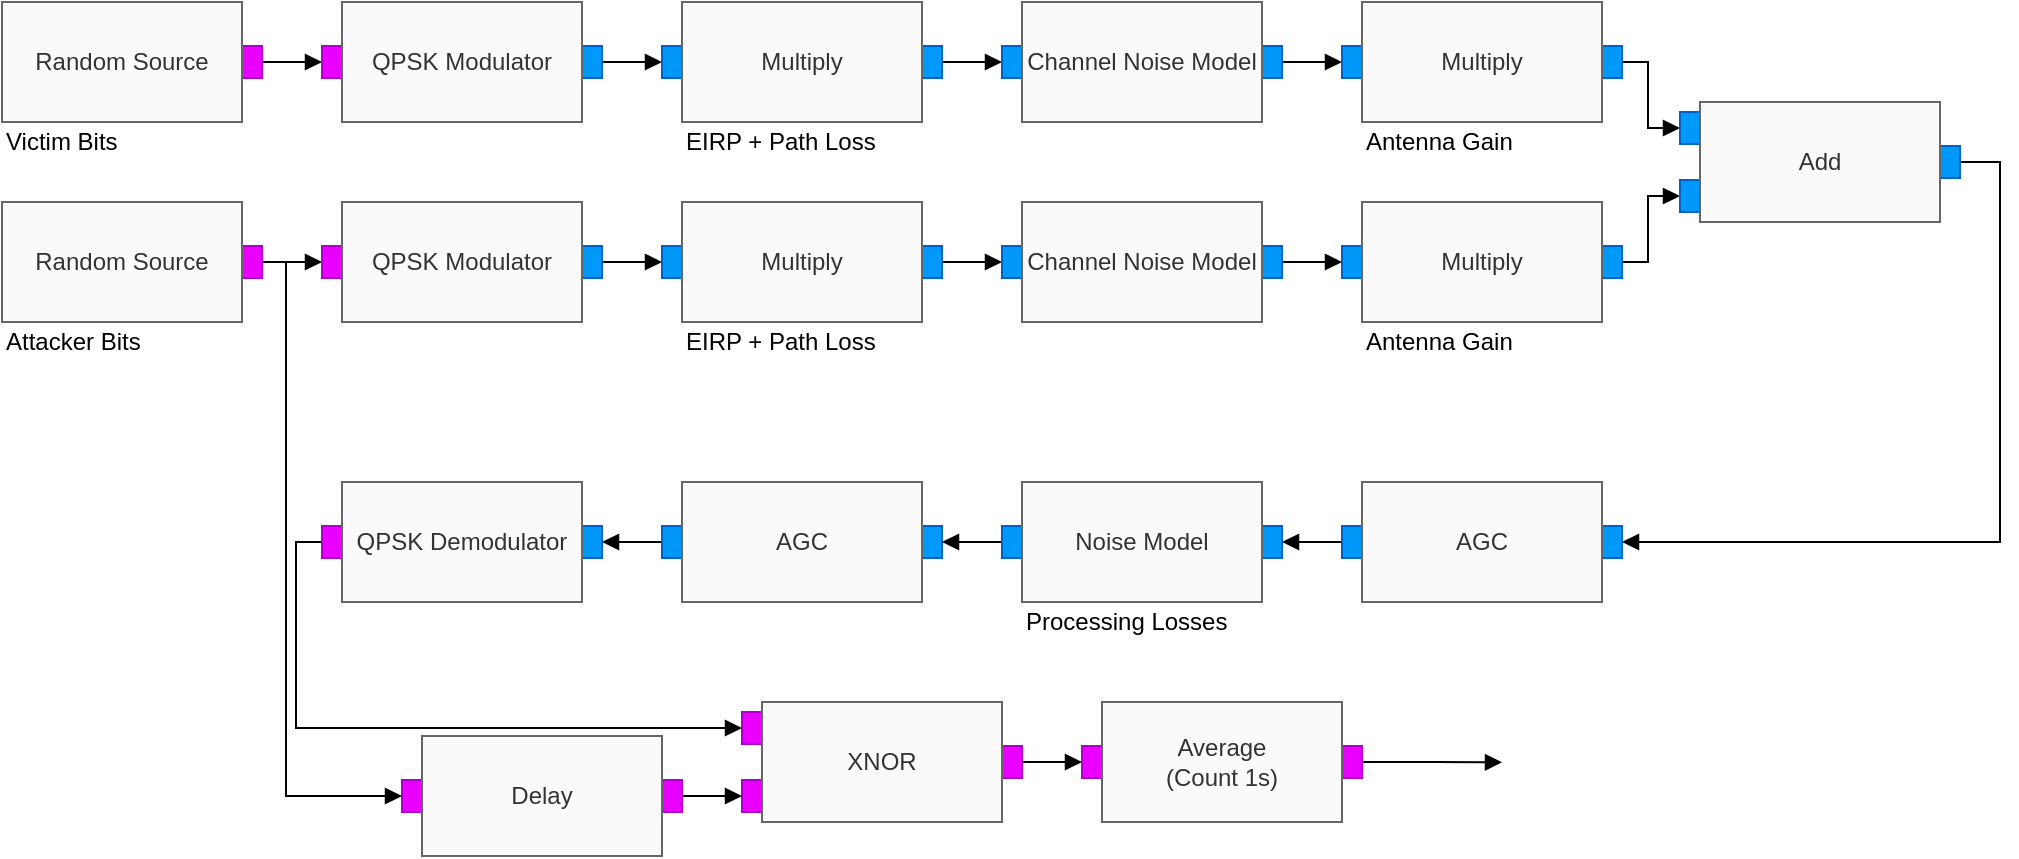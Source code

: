 <mxfile version="17.4.2" type="device"><diagram id="TV8iifc5rluROBvuqGhH" name="Page-1"><mxGraphModel dx="1797" dy="1054" grid="0" gridSize="10" guides="1" tooltips="1" connect="1" arrows="1" fold="1" page="1" pageScale="1" pageWidth="1169" pageHeight="827" background="none" math="0" shadow="0"><root><mxCell id="0"/><mxCell id="1" parent="0"/><mxCell id="0P4vRRFsGdXwS1pwYcjD-59" value="" style="rounded=0;whiteSpace=wrap;html=1;fillColor=#e900ff;strokeColor=#ad00ca;" vertex="1" parent="1"><mxGeometry x="530" y="469" width="10" height="16" as="geometry"/></mxCell><mxCell id="0P4vRRFsGdXwS1pwYcjD-84" value="" style="rounded=0;whiteSpace=wrap;html=1;fillColor=#e900ff;strokeColor=#ad00ca;" vertex="1" parent="1"><mxGeometry x="530" y="435" width="10" height="16" as="geometry"/></mxCell><mxCell id="0P4vRRFsGdXwS1pwYcjD-80" value="" style="rounded=0;whiteSpace=wrap;html=1;fillColor=#e900ff;strokeColor=#ad00ca;" vertex="1" parent="1"><mxGeometry x="360" y="469" width="10" height="16" as="geometry"/></mxCell><mxCell id="0P4vRRFsGdXwS1pwYcjD-87" style="edgeStyle=orthogonalEdgeStyle;rounded=0;orthogonalLoop=1;jettySize=auto;html=1;exitX=1;exitY=0.5;exitDx=0;exitDy=0;entryX=0;entryY=0.5;entryDx=0;entryDy=0;endArrow=block;endFill=1;" edge="1" parent="1" source="0P4vRRFsGdXwS1pwYcjD-81" target="0P4vRRFsGdXwS1pwYcjD-59"><mxGeometry relative="1" as="geometry"/></mxCell><mxCell id="0P4vRRFsGdXwS1pwYcjD-81" value="" style="rounded=0;whiteSpace=wrap;html=1;fillColor=#e900ff;strokeColor=#ad00ca;" vertex="1" parent="1"><mxGeometry x="490" y="469" width="10" height="16" as="geometry"/></mxCell><mxCell id="0P4vRRFsGdXwS1pwYcjD-66" style="edgeStyle=orthogonalEdgeStyle;rounded=0;orthogonalLoop=1;jettySize=auto;html=1;exitX=1;exitY=0.5;exitDx=0;exitDy=0;entryX=0;entryY=0.5;entryDx=0;entryDy=0;endArrow=block;endFill=1;" edge="1" parent="1" source="0P4vRRFsGdXwS1pwYcjD-22" target="0P4vRRFsGdXwS1pwYcjD-25"><mxGeometry relative="1" as="geometry"/></mxCell><mxCell id="0P4vRRFsGdXwS1pwYcjD-22" value="" style="rounded=0;whiteSpace=wrap;html=1;fillColor=#e900ff;strokeColor=#ad00ca;" vertex="1" parent="1"><mxGeometry x="280" y="102" width="10" height="16" as="geometry"/></mxCell><mxCell id="0P4vRRFsGdXwS1pwYcjD-25" value="" style="rounded=0;whiteSpace=wrap;html=1;fillColor=#e900ff;strokeColor=#ad00ca;" vertex="1" parent="1"><mxGeometry x="320" y="102" width="10" height="16" as="geometry"/></mxCell><mxCell id="0P4vRRFsGdXwS1pwYcjD-73" style="edgeStyle=orthogonalEdgeStyle;rounded=0;orthogonalLoop=1;jettySize=auto;html=1;exitX=1;exitY=0.5;exitDx=0;exitDy=0;entryX=0;entryY=0.5;entryDx=0;entryDy=0;endArrow=block;endFill=1;" edge="1" parent="1" source="0P4vRRFsGdXwS1pwYcjD-26" target="0P4vRRFsGdXwS1pwYcjD-27"><mxGeometry relative="1" as="geometry"/></mxCell><mxCell id="0P4vRRFsGdXwS1pwYcjD-86" style="edgeStyle=orthogonalEdgeStyle;rounded=0;orthogonalLoop=1;jettySize=auto;html=1;exitX=1;exitY=0.5;exitDx=0;exitDy=0;entryX=0;entryY=0.5;entryDx=0;entryDy=0;endArrow=block;endFill=1;" edge="1" parent="1" source="0P4vRRFsGdXwS1pwYcjD-26" target="0P4vRRFsGdXwS1pwYcjD-80"><mxGeometry relative="1" as="geometry"><Array as="points"><mxPoint x="302" y="210"/><mxPoint x="302" y="477"/></Array></mxGeometry></mxCell><mxCell id="0P4vRRFsGdXwS1pwYcjD-26" value="" style="rounded=0;whiteSpace=wrap;html=1;fillColor=#e900ff;strokeColor=#ad00ca;" vertex="1" parent="1"><mxGeometry x="280" y="202" width="10" height="16" as="geometry"/></mxCell><mxCell id="0P4vRRFsGdXwS1pwYcjD-27" value="" style="rounded=0;whiteSpace=wrap;html=1;fillColor=#e900ff;strokeColor=#ad00ca;" vertex="1" parent="1"><mxGeometry x="320" y="202" width="10" height="16" as="geometry"/></mxCell><mxCell id="0P4vRRFsGdXwS1pwYcjD-67" style="edgeStyle=orthogonalEdgeStyle;rounded=0;orthogonalLoop=1;jettySize=auto;html=1;exitX=1;exitY=0.5;exitDx=0;exitDy=0;entryX=0;entryY=0.5;entryDx=0;entryDy=0;endArrow=block;endFill=1;" edge="1" parent="1" source="0P4vRRFsGdXwS1pwYcjD-31" target="0P4vRRFsGdXwS1pwYcjD-32"><mxGeometry relative="1" as="geometry"/></mxCell><mxCell id="0P4vRRFsGdXwS1pwYcjD-31" value="" style="rounded=0;whiteSpace=wrap;html=1;fillColor=#0099FA;strokeColor=#0062c4;" vertex="1" parent="1"><mxGeometry x="450" y="102" width="10" height="16" as="geometry"/></mxCell><mxCell id="0P4vRRFsGdXwS1pwYcjD-32" value="" style="rounded=0;whiteSpace=wrap;html=1;fillColor=#0099FA;strokeColor=#0062c4;" vertex="1" parent="1"><mxGeometry x="490" y="102" width="10" height="16" as="geometry"/></mxCell><mxCell id="0P4vRRFsGdXwS1pwYcjD-74" style="edgeStyle=orthogonalEdgeStyle;rounded=0;orthogonalLoop=1;jettySize=auto;html=1;exitX=1;exitY=0.5;exitDx=0;exitDy=0;entryX=0;entryY=0.5;entryDx=0;entryDy=0;endArrow=block;endFill=1;" edge="1" parent="1" source="0P4vRRFsGdXwS1pwYcjD-33" target="0P4vRRFsGdXwS1pwYcjD-34"><mxGeometry relative="1" as="geometry"/></mxCell><mxCell id="0P4vRRFsGdXwS1pwYcjD-33" value="" style="rounded=0;whiteSpace=wrap;html=1;fillColor=#0099FA;strokeColor=#0062c4;" vertex="1" parent="1"><mxGeometry x="450" y="202" width="10" height="16" as="geometry"/></mxCell><mxCell id="0P4vRRFsGdXwS1pwYcjD-34" value="" style="rounded=0;whiteSpace=wrap;html=1;fillColor=#0099FA;strokeColor=#0062c4;" vertex="1" parent="1"><mxGeometry x="490" y="202" width="10" height="16" as="geometry"/></mxCell><mxCell id="0P4vRRFsGdXwS1pwYcjD-68" style="edgeStyle=orthogonalEdgeStyle;rounded=0;orthogonalLoop=1;jettySize=auto;html=1;exitX=1;exitY=0.5;exitDx=0;exitDy=0;entryX=0;entryY=0.5;entryDx=0;entryDy=0;endArrow=block;endFill=1;" edge="1" parent="1" source="0P4vRRFsGdXwS1pwYcjD-35" target="0P4vRRFsGdXwS1pwYcjD-36"><mxGeometry relative="1" as="geometry"/></mxCell><mxCell id="0P4vRRFsGdXwS1pwYcjD-35" value="" style="rounded=0;whiteSpace=wrap;html=1;fillColor=#0099FA;strokeColor=#0062c4;" vertex="1" parent="1"><mxGeometry x="620" y="102" width="10" height="16" as="geometry"/></mxCell><mxCell id="0P4vRRFsGdXwS1pwYcjD-36" value="" style="rounded=0;whiteSpace=wrap;html=1;fillColor=#0099FA;strokeColor=#0062c4;" vertex="1" parent="1"><mxGeometry x="660" y="102" width="10" height="16" as="geometry"/></mxCell><mxCell id="0P4vRRFsGdXwS1pwYcjD-75" style="edgeStyle=orthogonalEdgeStyle;rounded=0;orthogonalLoop=1;jettySize=auto;html=1;exitX=1;exitY=0.5;exitDx=0;exitDy=0;entryX=0;entryY=0.5;entryDx=0;entryDy=0;endArrow=block;endFill=1;" edge="1" parent="1" source="0P4vRRFsGdXwS1pwYcjD-37" target="0P4vRRFsGdXwS1pwYcjD-38"><mxGeometry relative="1" as="geometry"/></mxCell><mxCell id="0P4vRRFsGdXwS1pwYcjD-37" value="" style="rounded=0;whiteSpace=wrap;html=1;fillColor=#0099FA;strokeColor=#0062c4;" vertex="1" parent="1"><mxGeometry x="620" y="202" width="10" height="16" as="geometry"/></mxCell><mxCell id="0P4vRRFsGdXwS1pwYcjD-38" value="" style="rounded=0;whiteSpace=wrap;html=1;fillColor=#0099FA;strokeColor=#0062c4;" vertex="1" parent="1"><mxGeometry x="660" y="202" width="10" height="16" as="geometry"/></mxCell><mxCell id="0P4vRRFsGdXwS1pwYcjD-69" style="edgeStyle=orthogonalEdgeStyle;rounded=0;orthogonalLoop=1;jettySize=auto;html=1;exitX=1;exitY=0.5;exitDx=0;exitDy=0;entryX=0;entryY=0.5;entryDx=0;entryDy=0;endArrow=block;endFill=1;" edge="1" parent="1" source="0P4vRRFsGdXwS1pwYcjD-39" target="0P4vRRFsGdXwS1pwYcjD-40"><mxGeometry relative="1" as="geometry"/></mxCell><mxCell id="0P4vRRFsGdXwS1pwYcjD-39" value="" style="rounded=0;whiteSpace=wrap;html=1;fillColor=#0099FA;strokeColor=#0062c4;" vertex="1" parent="1"><mxGeometry x="790" y="102" width="10" height="16" as="geometry"/></mxCell><mxCell id="0P4vRRFsGdXwS1pwYcjD-40" value="" style="rounded=0;whiteSpace=wrap;html=1;fillColor=#0099FA;strokeColor=#0062c4;" vertex="1" parent="1"><mxGeometry x="830" y="102" width="10" height="16" as="geometry"/></mxCell><mxCell id="0P4vRRFsGdXwS1pwYcjD-76" style="edgeStyle=orthogonalEdgeStyle;rounded=0;orthogonalLoop=1;jettySize=auto;html=1;exitX=1;exitY=0.5;exitDx=0;exitDy=0;entryX=0;entryY=0.5;entryDx=0;entryDy=0;endArrow=block;endFill=1;" edge="1" parent="1" source="0P4vRRFsGdXwS1pwYcjD-41" target="0P4vRRFsGdXwS1pwYcjD-42"><mxGeometry relative="1" as="geometry"/></mxCell><mxCell id="0P4vRRFsGdXwS1pwYcjD-41" value="" style="rounded=0;whiteSpace=wrap;html=1;fillColor=#0099FA;strokeColor=#0062c4;" vertex="1" parent="1"><mxGeometry x="790" y="202" width="10" height="16" as="geometry"/></mxCell><mxCell id="0P4vRRFsGdXwS1pwYcjD-42" value="" style="rounded=0;whiteSpace=wrap;html=1;fillColor=#0099FA;strokeColor=#0062c4;" vertex="1" parent="1"><mxGeometry x="830" y="202" width="10" height="16" as="geometry"/></mxCell><mxCell id="0P4vRRFsGdXwS1pwYcjD-70" style="edgeStyle=orthogonalEdgeStyle;rounded=0;orthogonalLoop=1;jettySize=auto;html=1;exitX=1;exitY=0.5;exitDx=0;exitDy=0;entryX=0;entryY=0.5;entryDx=0;entryDy=0;endArrow=block;endFill=1;" edge="1" parent="1" source="0P4vRRFsGdXwS1pwYcjD-43" target="0P4vRRFsGdXwS1pwYcjD-45"><mxGeometry relative="1" as="geometry"><Array as="points"><mxPoint x="983" y="110"/><mxPoint x="983" y="143"/></Array></mxGeometry></mxCell><mxCell id="0P4vRRFsGdXwS1pwYcjD-43" value="" style="rounded=0;whiteSpace=wrap;html=1;fillColor=#0099FA;strokeColor=#0062c4;" vertex="1" parent="1"><mxGeometry x="960" y="102" width="10" height="16" as="geometry"/></mxCell><mxCell id="0P4vRRFsGdXwS1pwYcjD-71" style="edgeStyle=orthogonalEdgeStyle;rounded=0;orthogonalLoop=1;jettySize=auto;html=1;exitX=1;exitY=0.5;exitDx=0;exitDy=0;entryX=0;entryY=0.5;entryDx=0;entryDy=0;endArrow=block;endFill=1;" edge="1" parent="1" source="0P4vRRFsGdXwS1pwYcjD-44" target="0P4vRRFsGdXwS1pwYcjD-46"><mxGeometry relative="1" as="geometry"><Array as="points"><mxPoint x="983" y="210"/><mxPoint x="983" y="177"/></Array></mxGeometry></mxCell><mxCell id="0P4vRRFsGdXwS1pwYcjD-44" value="" style="rounded=0;whiteSpace=wrap;html=1;fillColor=#0099FA;strokeColor=#0062c4;" vertex="1" parent="1"><mxGeometry x="960" y="202" width="10" height="16" as="geometry"/></mxCell><mxCell id="0P4vRRFsGdXwS1pwYcjD-45" value="" style="rounded=0;whiteSpace=wrap;html=1;fillColor=#0099FA;strokeColor=#0062c4;" vertex="1" parent="1"><mxGeometry x="999" y="135" width="10" height="16" as="geometry"/></mxCell><mxCell id="0P4vRRFsGdXwS1pwYcjD-46" value="" style="rounded=0;whiteSpace=wrap;html=1;fillColor=#0099FA;strokeColor=#0062c4;" vertex="1" parent="1"><mxGeometry x="999" y="169" width="10" height="16" as="geometry"/></mxCell><mxCell id="0P4vRRFsGdXwS1pwYcjD-72" style="edgeStyle=orthogonalEdgeStyle;rounded=0;orthogonalLoop=1;jettySize=auto;html=1;exitX=1;exitY=0.5;exitDx=0;exitDy=0;entryX=1;entryY=0.5;entryDx=0;entryDy=0;endArrow=block;endFill=1;" edge="1" parent="1" source="0P4vRRFsGdXwS1pwYcjD-47" target="0P4vRRFsGdXwS1pwYcjD-48"><mxGeometry relative="1" as="geometry"/></mxCell><mxCell id="0P4vRRFsGdXwS1pwYcjD-47" value="" style="rounded=0;whiteSpace=wrap;html=1;fillColor=#0099FA;strokeColor=#0062c4;" vertex="1" parent="1"><mxGeometry x="1129" y="152" width="10" height="16" as="geometry"/></mxCell><mxCell id="0P4vRRFsGdXwS1pwYcjD-48" value="" style="rounded=0;whiteSpace=wrap;html=1;fillColor=#0099FA;strokeColor=#0062c4;" vertex="1" parent="1"><mxGeometry x="960" y="342" width="10" height="16" as="geometry"/></mxCell><mxCell id="0P4vRRFsGdXwS1pwYcjD-50" value="" style="rounded=0;whiteSpace=wrap;html=1;fillColor=#0099FA;strokeColor=#0062c4;" vertex="1" parent="1"><mxGeometry x="790" y="342" width="10" height="16" as="geometry"/></mxCell><mxCell id="0P4vRRFsGdXwS1pwYcjD-77" style="edgeStyle=orthogonalEdgeStyle;rounded=0;orthogonalLoop=1;jettySize=auto;html=1;exitX=0;exitY=0.5;exitDx=0;exitDy=0;entryX=1;entryY=0.5;entryDx=0;entryDy=0;endArrow=block;endFill=1;" edge="1" parent="1" source="0P4vRRFsGdXwS1pwYcjD-51" target="0P4vRRFsGdXwS1pwYcjD-50"><mxGeometry relative="1" as="geometry"/></mxCell><mxCell id="0P4vRRFsGdXwS1pwYcjD-51" value="" style="rounded=0;whiteSpace=wrap;html=1;fillColor=#0099FA;strokeColor=#0062c4;" vertex="1" parent="1"><mxGeometry x="830" y="342" width="10" height="16" as="geometry"/></mxCell><mxCell id="0P4vRRFsGdXwS1pwYcjD-52" value="" style="rounded=0;whiteSpace=wrap;html=1;fillColor=#0099FA;strokeColor=#0062c4;" vertex="1" parent="1"><mxGeometry x="620" y="342" width="10" height="16" as="geometry"/></mxCell><mxCell id="0P4vRRFsGdXwS1pwYcjD-78" style="edgeStyle=orthogonalEdgeStyle;rounded=0;orthogonalLoop=1;jettySize=auto;html=1;exitX=0;exitY=0.5;exitDx=0;exitDy=0;entryX=1;entryY=0.5;entryDx=0;entryDy=0;endArrow=block;endFill=1;" edge="1" parent="1" source="0P4vRRFsGdXwS1pwYcjD-53" target="0P4vRRFsGdXwS1pwYcjD-52"><mxGeometry relative="1" as="geometry"/></mxCell><mxCell id="0P4vRRFsGdXwS1pwYcjD-53" value="" style="rounded=0;whiteSpace=wrap;html=1;fillColor=#0099FA;strokeColor=#0062c4;" vertex="1" parent="1"><mxGeometry x="660" y="342" width="10" height="16" as="geometry"/></mxCell><mxCell id="0P4vRRFsGdXwS1pwYcjD-54" value="" style="rounded=0;whiteSpace=wrap;html=1;fillColor=#0099FA;strokeColor=#0062c4;" vertex="1" parent="1"><mxGeometry x="450" y="342" width="10" height="16" as="geometry"/></mxCell><mxCell id="0P4vRRFsGdXwS1pwYcjD-79" style="edgeStyle=orthogonalEdgeStyle;rounded=0;orthogonalLoop=1;jettySize=auto;html=1;exitX=0;exitY=0.5;exitDx=0;exitDy=0;entryX=1;entryY=0.5;entryDx=0;entryDy=0;endArrow=block;endFill=1;" edge="1" parent="1" source="0P4vRRFsGdXwS1pwYcjD-55" target="0P4vRRFsGdXwS1pwYcjD-54"><mxGeometry relative="1" as="geometry"/></mxCell><mxCell id="0P4vRRFsGdXwS1pwYcjD-55" value="" style="rounded=0;whiteSpace=wrap;html=1;fillColor=#0099FA;strokeColor=#0062c4;" vertex="1" parent="1"><mxGeometry x="490" y="342" width="10" height="16" as="geometry"/></mxCell><mxCell id="0P4vRRFsGdXwS1pwYcjD-85" style="edgeStyle=orthogonalEdgeStyle;rounded=0;orthogonalLoop=1;jettySize=auto;html=1;exitX=0;exitY=0.5;exitDx=0;exitDy=0;entryX=0;entryY=0.5;entryDx=0;entryDy=0;endArrow=block;endFill=1;" edge="1" parent="1" source="0P4vRRFsGdXwS1pwYcjD-57" target="0P4vRRFsGdXwS1pwYcjD-84"><mxGeometry relative="1" as="geometry"><Array as="points"><mxPoint x="307" y="350"/><mxPoint x="307" y="443"/></Array></mxGeometry></mxCell><mxCell id="0P4vRRFsGdXwS1pwYcjD-57" value="" style="rounded=0;whiteSpace=wrap;html=1;fillColor=#e900ff;strokeColor=#ad00ca;" vertex="1" parent="1"><mxGeometry x="320" y="342" width="10" height="16" as="geometry"/></mxCell><mxCell id="0P4vRRFsGdXwS1pwYcjD-88" style="edgeStyle=orthogonalEdgeStyle;rounded=0;orthogonalLoop=1;jettySize=auto;html=1;exitX=1;exitY=0.5;exitDx=0;exitDy=0;entryX=0;entryY=0.5;entryDx=0;entryDy=0;endArrow=block;endFill=1;" edge="1" parent="1" source="0P4vRRFsGdXwS1pwYcjD-60" target="0P4vRRFsGdXwS1pwYcjD-61"><mxGeometry relative="1" as="geometry"/></mxCell><mxCell id="0P4vRRFsGdXwS1pwYcjD-60" value="" style="rounded=0;whiteSpace=wrap;html=1;fillColor=#e900ff;strokeColor=#ad00ca;" vertex="1" parent="1"><mxGeometry x="660" y="452" width="10" height="16" as="geometry"/></mxCell><mxCell id="0P4vRRFsGdXwS1pwYcjD-61" value="" style="rounded=0;whiteSpace=wrap;html=1;fillColor=#e900ff;strokeColor=#ad00ca;" vertex="1" parent="1"><mxGeometry x="700" y="452" width="10" height="16" as="geometry"/></mxCell><mxCell id="0P4vRRFsGdXwS1pwYcjD-89" style="edgeStyle=orthogonalEdgeStyle;rounded=0;orthogonalLoop=1;jettySize=auto;html=1;exitX=1;exitY=0.5;exitDx=0;exitDy=0;endArrow=block;endFill=1;" edge="1" parent="1" source="0P4vRRFsGdXwS1pwYcjD-62"><mxGeometry relative="1" as="geometry"><mxPoint x="910" y="460.186" as="targetPoint"/></mxGeometry></mxCell><mxCell id="0P4vRRFsGdXwS1pwYcjD-62" value="" style="rounded=0;whiteSpace=wrap;html=1;fillColor=#e900ff;strokeColor=#ad00ca;" vertex="1" parent="1"><mxGeometry x="830" y="452" width="10" height="16" as="geometry"/></mxCell><mxCell id="0P4vRRFsGdXwS1pwYcjD-1" value="Random Source" style="rounded=0;whiteSpace=wrap;html=1;fillColor=#FAFAFA;fontColor=#333333;strokeColor=#666666;" vertex="1" parent="1"><mxGeometry x="160" y="80" width="120" height="60" as="geometry"/></mxCell><mxCell id="0P4vRRFsGdXwS1pwYcjD-2" value="Random Source" style="rounded=0;whiteSpace=wrap;html=1;fillColor=#FAFAFA;fontColor=#333333;strokeColor=#666666;" vertex="1" parent="1"><mxGeometry x="160" y="180" width="120" height="60" as="geometry"/></mxCell><mxCell id="0P4vRRFsGdXwS1pwYcjD-5" value="QPSK Modulator" style="rounded=0;whiteSpace=wrap;html=1;fillColor=#FAFAFA;fontColor=#333333;strokeColor=#666666;" vertex="1" parent="1"><mxGeometry x="330" y="80" width="120" height="60" as="geometry"/></mxCell><mxCell id="0P4vRRFsGdXwS1pwYcjD-6" value="QPSK Modulator" style="rounded=0;whiteSpace=wrap;html=1;fillColor=#FAFAFA;fontColor=#333333;strokeColor=#666666;" vertex="1" parent="1"><mxGeometry x="330" y="180" width="120" height="60" as="geometry"/></mxCell><mxCell id="0P4vRRFsGdXwS1pwYcjD-7" value="Multiply" style="rounded=0;whiteSpace=wrap;html=1;fillColor=#FAFAFA;fontColor=#333333;strokeColor=#666666;" vertex="1" parent="1"><mxGeometry x="500" y="80" width="120" height="60" as="geometry"/></mxCell><mxCell id="0P4vRRFsGdXwS1pwYcjD-8" value="Multiply" style="rounded=0;whiteSpace=wrap;html=1;fillColor=#FAFAFA;fontColor=#333333;strokeColor=#666666;" vertex="1" parent="1"><mxGeometry x="500" y="180" width="120" height="60" as="geometry"/></mxCell><mxCell id="0P4vRRFsGdXwS1pwYcjD-9" value="Channel Noise Model" style="rounded=0;whiteSpace=wrap;html=1;fillColor=#FAFAFA;fontColor=#333333;strokeColor=#666666;" vertex="1" parent="1"><mxGeometry x="670" y="80" width="120" height="60" as="geometry"/></mxCell><mxCell id="0P4vRRFsGdXwS1pwYcjD-10" value="Channel Noise Model" style="rounded=0;whiteSpace=wrap;html=1;fillColor=#FAFAFA;fontColor=#333333;strokeColor=#666666;" vertex="1" parent="1"><mxGeometry x="670" y="180" width="120" height="60" as="geometry"/></mxCell><mxCell id="0P4vRRFsGdXwS1pwYcjD-11" value="Multiply" style="rounded=0;whiteSpace=wrap;html=1;fillColor=#FAFAFA;fontColor=#333333;strokeColor=#666666;" vertex="1" parent="1"><mxGeometry x="840" y="80" width="120" height="60" as="geometry"/></mxCell><mxCell id="0P4vRRFsGdXwS1pwYcjD-12" value="Multiply" style="rounded=0;whiteSpace=wrap;html=1;fillColor=#FAFAFA;fontColor=#333333;strokeColor=#666666;" vertex="1" parent="1"><mxGeometry x="840" y="180" width="120" height="60" as="geometry"/></mxCell><mxCell id="0P4vRRFsGdXwS1pwYcjD-13" value="Add" style="rounded=0;whiteSpace=wrap;html=1;fillColor=#FAFAFA;fontColor=#333333;strokeColor=#666666;" vertex="1" parent="1"><mxGeometry x="1009" y="130" width="120" height="60" as="geometry"/></mxCell><mxCell id="0P4vRRFsGdXwS1pwYcjD-14" value="AGC" style="rounded=0;whiteSpace=wrap;html=1;fillColor=#FAFAFA;fontColor=#333333;strokeColor=#666666;" vertex="1" parent="1"><mxGeometry x="840" y="320" width="120" height="60" as="geometry"/></mxCell><mxCell id="0P4vRRFsGdXwS1pwYcjD-15" value="Noise Model" style="rounded=0;whiteSpace=wrap;html=1;fillColor=#FAFAFA;fontColor=#333333;strokeColor=#666666;" vertex="1" parent="1"><mxGeometry x="670" y="320" width="120" height="60" as="geometry"/></mxCell><mxCell id="0P4vRRFsGdXwS1pwYcjD-16" value="AGC" style="rounded=0;whiteSpace=wrap;html=1;fillColor=#FAFAFA;fontColor=#333333;strokeColor=#666666;" vertex="1" parent="1"><mxGeometry x="500" y="320" width="120" height="60" as="geometry"/></mxCell><mxCell id="0P4vRRFsGdXwS1pwYcjD-17" value="QPSK Demodulator" style="rounded=0;whiteSpace=wrap;html=1;fillColor=#FAFAFA;fontColor=#333333;strokeColor=#666666;" vertex="1" parent="1"><mxGeometry x="330" y="320" width="120" height="60" as="geometry"/></mxCell><mxCell id="0P4vRRFsGdXwS1pwYcjD-18" value="XNOR" style="rounded=0;whiteSpace=wrap;html=1;fillColor=#FAFAFA;fontColor=#333333;strokeColor=#666666;" vertex="1" parent="1"><mxGeometry x="540" y="430" width="120" height="60" as="geometry"/></mxCell><mxCell id="0P4vRRFsGdXwS1pwYcjD-20" value="Delay" style="rounded=0;whiteSpace=wrap;html=1;fillColor=#FAFAFA;fontColor=#333333;strokeColor=#666666;" vertex="1" parent="1"><mxGeometry x="370" y="447" width="120" height="60" as="geometry"/></mxCell><mxCell id="0P4vRRFsGdXwS1pwYcjD-21" value="Average&lt;br&gt;(Count 1s)" style="rounded=0;whiteSpace=wrap;html=1;fillColor=#FAFAFA;fontColor=#333333;strokeColor=#666666;" vertex="1" parent="1"><mxGeometry x="710" y="430" width="120" height="60" as="geometry"/></mxCell><mxCell id="0P4vRRFsGdXwS1pwYcjD-23" value="Victim Bits" style="text;html=1;strokeColor=none;fillColor=none;align=left;verticalAlign=middle;whiteSpace=wrap;rounded=0;" vertex="1" parent="1"><mxGeometry x="160" y="135" width="120" height="30" as="geometry"/></mxCell><mxCell id="0P4vRRFsGdXwS1pwYcjD-24" value="Attacker Bits" style="text;html=1;strokeColor=none;fillColor=none;align=left;verticalAlign=middle;whiteSpace=wrap;rounded=0;" vertex="1" parent="1"><mxGeometry x="160" y="235" width="120" height="30" as="geometry"/></mxCell><mxCell id="0P4vRRFsGdXwS1pwYcjD-29" value="EIRP + Path Loss" style="text;html=1;strokeColor=none;fillColor=none;align=left;verticalAlign=middle;whiteSpace=wrap;rounded=0;" vertex="1" parent="1"><mxGeometry x="500" y="135" width="120" height="30" as="geometry"/></mxCell><mxCell id="0P4vRRFsGdXwS1pwYcjD-30" value="EIRP + Path Loss" style="text;html=1;strokeColor=none;fillColor=none;align=left;verticalAlign=middle;whiteSpace=wrap;rounded=0;" vertex="1" parent="1"><mxGeometry x="500" y="235" width="120" height="30" as="geometry"/></mxCell><mxCell id="0P4vRRFsGdXwS1pwYcjD-90" value="Antenna Gain" style="text;html=1;strokeColor=none;fillColor=none;align=left;verticalAlign=middle;whiteSpace=wrap;rounded=0;" vertex="1" parent="1"><mxGeometry x="840" y="135" width="120" height="30" as="geometry"/></mxCell><mxCell id="0P4vRRFsGdXwS1pwYcjD-91" value="Antenna Gain" style="text;html=1;strokeColor=none;fillColor=none;align=left;verticalAlign=middle;whiteSpace=wrap;rounded=0;" vertex="1" parent="1"><mxGeometry x="840" y="235" width="120" height="30" as="geometry"/></mxCell><mxCell id="0P4vRRFsGdXwS1pwYcjD-92" value="Processing Losses" style="text;html=1;strokeColor=none;fillColor=none;align=left;verticalAlign=middle;whiteSpace=wrap;rounded=0;" vertex="1" parent="1"><mxGeometry x="670" y="375" width="120" height="30" as="geometry"/></mxCell></root></mxGraphModel></diagram></mxfile>